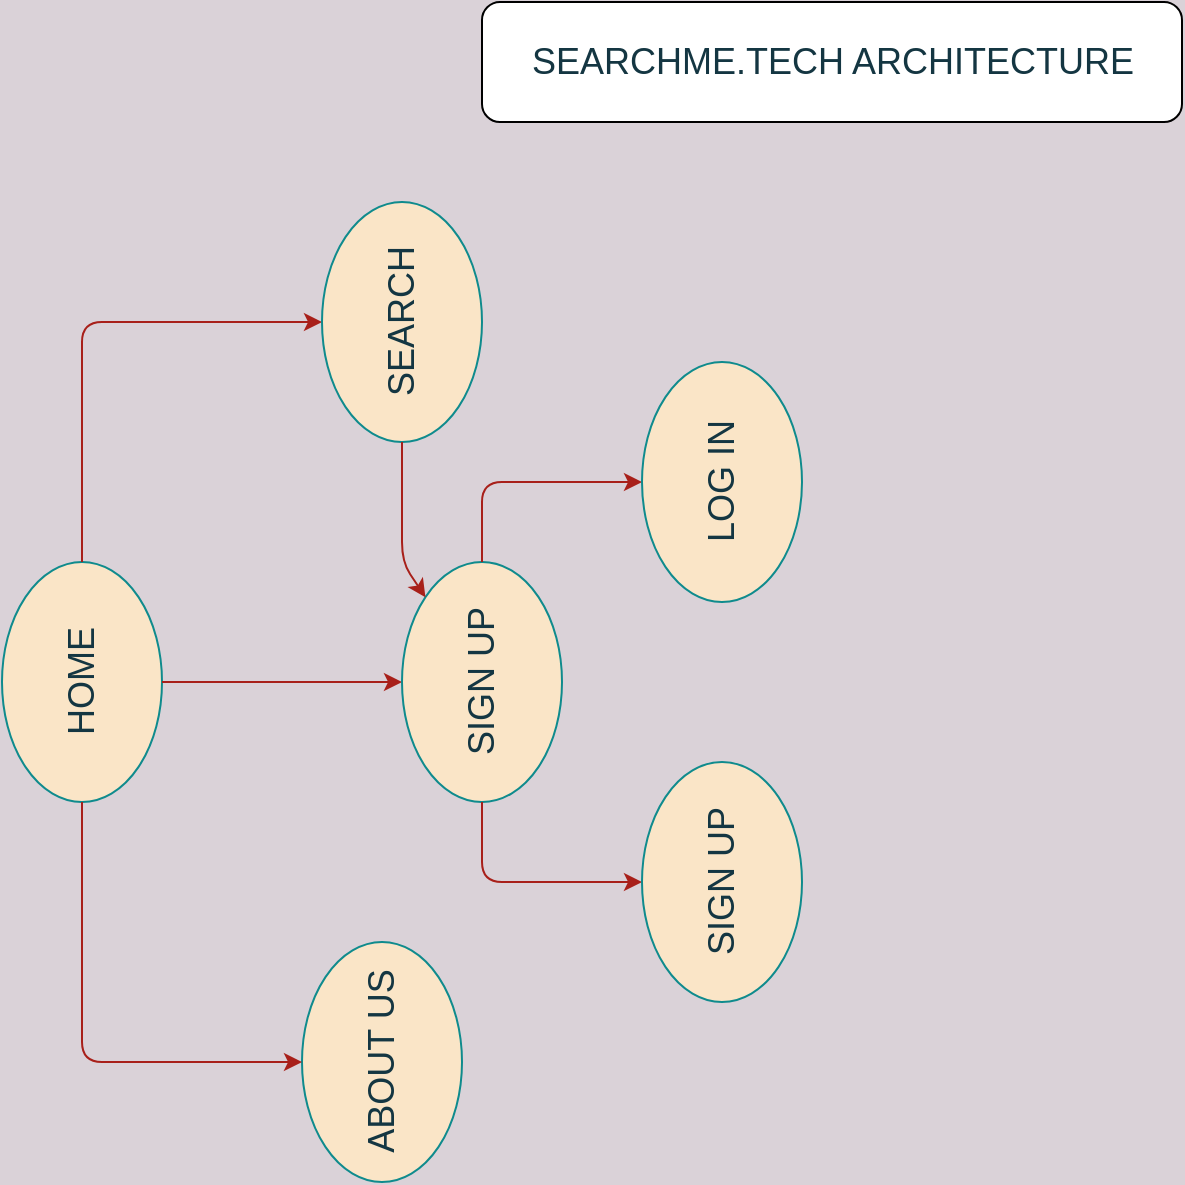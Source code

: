 <mxfile version="14.8.0" type="github">
  <diagram id="9FoNY3okzOBrGsZRDrC6" name="Page-1">
    <mxGraphModel dx="868" dy="536" grid="1" gridSize="10" guides="1" tooltips="1" connect="1" arrows="1" fold="1" page="1" pageScale="1" pageWidth="850" pageHeight="1100" background="#DAD2D8" math="0" shadow="0">
      <root>
        <mxCell id="0" />
        <mxCell id="1" parent="0" />
        <mxCell id="q-MH4yraOHK4n5ChblBy-10" value="" style="group;rotation=-90;fontColor=#143642;" parent="1" vertex="1" connectable="0">
          <mxGeometry x="20" y="320" width="120" height="80" as="geometry" />
        </mxCell>
        <mxCell id="q-MH4yraOHK4n5ChblBy-6" value="" style="ellipse;whiteSpace=wrap;html=1;fontSize=18;rotation=-90;fillColor=#FAE5C7;strokeColor=#0F8B8D;fontColor=#143642;" parent="q-MH4yraOHK4n5ChblBy-10" vertex="1">
          <mxGeometry width="120" height="80" as="geometry" />
        </mxCell>
        <mxCell id="q-MH4yraOHK4n5ChblBy-3" value="HOME" style="text;html=1;resizable=0;autosize=1;align=center;verticalAlign=middle;points=[];fillColor=none;strokeColor=none;fontSize=18;rotation=-90;textDirection=rtl;fontColor=#143642;" parent="q-MH4yraOHK4n5ChblBy-10" vertex="1">
          <mxGeometry x="25" y="25" width="70" height="30" as="geometry" />
        </mxCell>
        <mxCell id="q-MH4yraOHK4n5ChblBy-12" value="" style="endArrow=classic;html=1;fontSize=18;strokeColor=#A8201A;fontColor=#143642;labelBackgroundColor=#DAD2D8;" parent="1" edge="1">
          <mxGeometry width="50" height="50" relative="1" as="geometry">
            <mxPoint x="80" y="300" as="sourcePoint" />
            <mxPoint x="200" y="180" as="targetPoint" />
            <Array as="points">
              <mxPoint x="80" y="180" />
            </Array>
          </mxGeometry>
        </mxCell>
        <mxCell id="q-MH4yraOHK4n5ChblBy-13" value="" style="group;rotation=-90;fontColor=#143642;" parent="1" vertex="1" connectable="0">
          <mxGeometry x="170" y="510" width="120" height="80" as="geometry" />
        </mxCell>
        <mxCell id="q-MH4yraOHK4n5ChblBy-14" value="" style="ellipse;whiteSpace=wrap;html=1;fontSize=18;rotation=-90;fillColor=#FAE5C7;strokeColor=#0F8B8D;fontColor=#143642;" parent="q-MH4yraOHK4n5ChblBy-13" vertex="1">
          <mxGeometry width="120" height="80" as="geometry" />
        </mxCell>
        <mxCell id="q-MH4yraOHK4n5ChblBy-15" value="ABOUT US" style="text;html=1;resizable=0;autosize=1;align=center;verticalAlign=middle;points=[];fillColor=none;strokeColor=none;fontSize=18;rotation=-90;textDirection=rtl;fontColor=#143642;" parent="q-MH4yraOHK4n5ChblBy-13" vertex="1">
          <mxGeometry x="5" y="25" width="110" height="30" as="geometry" />
        </mxCell>
        <mxCell id="q-MH4yraOHK4n5ChblBy-16" value="" style="endArrow=classic;html=1;fontSize=18;exitX=0;exitY=0.5;exitDx=0;exitDy=0;strokeColor=#A8201A;fontColor=#143642;labelBackgroundColor=#DAD2D8;" parent="1" source="q-MH4yraOHK4n5ChblBy-6" edge="1">
          <mxGeometry width="50" height="50" relative="1" as="geometry">
            <mxPoint x="90" y="620" as="sourcePoint" />
            <mxPoint x="190" y="550" as="targetPoint" />
            <Array as="points">
              <mxPoint x="80" y="550" />
            </Array>
          </mxGeometry>
        </mxCell>
        <mxCell id="q-MH4yraOHK4n5ChblBy-17" value="" style="group;rotation=-90;fontColor=#143642;" parent="1" vertex="1" connectable="0">
          <mxGeometry x="180" y="140" width="120" height="80" as="geometry" />
        </mxCell>
        <mxCell id="q-MH4yraOHK4n5ChblBy-18" value="" style="ellipse;whiteSpace=wrap;html=1;fontSize=18;rotation=-90;fillColor=#FAE5C7;strokeColor=#0F8B8D;fontColor=#143642;" parent="q-MH4yraOHK4n5ChblBy-17" vertex="1">
          <mxGeometry width="120" height="80" as="geometry" />
        </mxCell>
        <mxCell id="q-MH4yraOHK4n5ChblBy-19" value="SEARCH" style="text;html=1;resizable=0;autosize=1;align=center;verticalAlign=middle;points=[];fillColor=none;strokeColor=none;fontSize=18;rotation=-90;textDirection=rtl;fontColor=#143642;" parent="q-MH4yraOHK4n5ChblBy-17" vertex="1">
          <mxGeometry x="15" y="25" width="90" height="30" as="geometry" />
        </mxCell>
        <mxCell id="q-MH4yraOHK4n5ChblBy-20" value="" style="endArrow=classic;html=1;fontSize=18;exitX=0.5;exitY=1;exitDx=0;exitDy=0;strokeColor=#A8201A;fontColor=#143642;labelBackgroundColor=#DAD2D8;" parent="1" source="q-MH4yraOHK4n5ChblBy-6" edge="1">
          <mxGeometry width="50" height="50" relative="1" as="geometry">
            <mxPoint x="400" y="380" as="sourcePoint" />
            <mxPoint x="240" y="360" as="targetPoint" />
          </mxGeometry>
        </mxCell>
        <mxCell id="q-MH4yraOHK4n5ChblBy-21" value="" style="group;rotation=-90;fontColor=#143642;" parent="1" vertex="1" connectable="0">
          <mxGeometry x="220" y="320" width="120" height="80" as="geometry" />
        </mxCell>
        <mxCell id="q-MH4yraOHK4n5ChblBy-22" value="" style="ellipse;whiteSpace=wrap;html=1;fontSize=18;rotation=-90;fillColor=#FAE5C7;strokeColor=#0F8B8D;fontColor=#143642;" parent="q-MH4yraOHK4n5ChblBy-21" vertex="1">
          <mxGeometry width="120" height="80" as="geometry" />
        </mxCell>
        <mxCell id="q-MH4yraOHK4n5ChblBy-23" value="SIGN UP" style="text;html=1;resizable=0;autosize=1;align=center;verticalAlign=middle;points=[];fillColor=none;strokeColor=none;fontSize=18;rotation=-90;textDirection=rtl;fontColor=#143642;" parent="q-MH4yraOHK4n5ChblBy-21" vertex="1">
          <mxGeometry x="15" y="25" width="90" height="30" as="geometry" />
        </mxCell>
        <mxCell id="q-MH4yraOHK4n5ChblBy-24" value="" style="endArrow=classic;html=1;fontSize=18;exitX=1;exitY=0.5;exitDx=0;exitDy=0;strokeColor=#A8201A;fontColor=#143642;labelBackgroundColor=#DAD2D8;" parent="1" source="q-MH4yraOHK4n5ChblBy-22" edge="1">
          <mxGeometry width="50" height="50" relative="1" as="geometry">
            <mxPoint x="400" y="380" as="sourcePoint" />
            <mxPoint x="360" y="260" as="targetPoint" />
            <Array as="points">
              <mxPoint x="280" y="260" />
            </Array>
          </mxGeometry>
        </mxCell>
        <mxCell id="q-MH4yraOHK4n5ChblBy-25" value="" style="endArrow=classic;html=1;fontSize=18;strokeColor=#A8201A;fontColor=#143642;labelBackgroundColor=#DAD2D8;" parent="1" edge="1">
          <mxGeometry width="50" height="50" relative="1" as="geometry">
            <mxPoint x="280" y="420" as="sourcePoint" />
            <mxPoint x="360" y="460" as="targetPoint" />
            <Array as="points">
              <mxPoint x="280" y="460" />
            </Array>
          </mxGeometry>
        </mxCell>
        <mxCell id="q-MH4yraOHK4n5ChblBy-27" value="" style="group;rotation=-90;fontColor=#143642;" parent="1" vertex="1" connectable="0">
          <mxGeometry x="340" y="220" width="120" height="80" as="geometry" />
        </mxCell>
        <mxCell id="q-MH4yraOHK4n5ChblBy-28" value="" style="ellipse;whiteSpace=wrap;html=1;fontSize=18;rotation=-90;fillColor=#FAE5C7;strokeColor=#0F8B8D;fontColor=#143642;" parent="q-MH4yraOHK4n5ChblBy-27" vertex="1">
          <mxGeometry width="120" height="80" as="geometry" />
        </mxCell>
        <mxCell id="q-MH4yraOHK4n5ChblBy-29" value="LOG IN" style="text;html=1;resizable=0;autosize=1;align=center;verticalAlign=middle;points=[];fillColor=none;strokeColor=none;fontSize=18;rotation=-90;textDirection=rtl;fontColor=#143642;" parent="q-MH4yraOHK4n5ChblBy-27" vertex="1">
          <mxGeometry x="20" y="25" width="80" height="30" as="geometry" />
        </mxCell>
        <mxCell id="q-MH4yraOHK4n5ChblBy-30" value="" style="group;rotation=-90;fontColor=#143642;" parent="1" vertex="1" connectable="0">
          <mxGeometry x="340" y="420" width="120" height="80" as="geometry" />
        </mxCell>
        <mxCell id="q-MH4yraOHK4n5ChblBy-31" value="" style="ellipse;whiteSpace=wrap;html=1;fontSize=18;rotation=-90;fillColor=#FAE5C7;strokeColor=#0F8B8D;fontColor=#143642;" parent="q-MH4yraOHK4n5ChblBy-30" vertex="1">
          <mxGeometry width="120" height="80" as="geometry" />
        </mxCell>
        <mxCell id="q-MH4yraOHK4n5ChblBy-32" value="SIGN UP" style="text;html=1;resizable=0;autosize=1;align=center;verticalAlign=middle;points=[];fillColor=none;strokeColor=none;fontSize=18;rotation=-90;textDirection=rtl;fontColor=#143642;" parent="q-MH4yraOHK4n5ChblBy-30" vertex="1">
          <mxGeometry x="15" y="25" width="90" height="30" as="geometry" />
        </mxCell>
        <mxCell id="q-MH4yraOHK4n5ChblBy-34" value="" style="endArrow=classic;html=1;fontColor=#143642;strokeColor=#A8201A;fillColor=#FAE5C7;exitX=0;exitY=0.5;exitDx=0;exitDy=0;entryX=1;entryY=0;entryDx=0;entryDy=0;" parent="1" source="q-MH4yraOHK4n5ChblBy-18" target="q-MH4yraOHK4n5ChblBy-22" edge="1">
          <mxGeometry width="50" height="50" relative="1" as="geometry">
            <mxPoint x="400" y="380" as="sourcePoint" />
            <mxPoint x="230" y="330" as="targetPoint" />
            <Array as="points">
              <mxPoint x="240" y="300" />
            </Array>
          </mxGeometry>
        </mxCell>
        <mxCell id="q7uwL0bINR3Yt27rcFCA-1" value="" style="rounded=1;whiteSpace=wrap;html=1;" vertex="1" parent="1">
          <mxGeometry x="280" y="20" width="350" height="60" as="geometry" />
        </mxCell>
        <mxCell id="q7uwL0bINR3Yt27rcFCA-2" value="SEARCHME.TECH ARCHITECTURE" style="text;html=1;resizable=0;autosize=1;align=center;verticalAlign=middle;points=[];fillColor=none;strokeColor=none;fontSize=18;rotation=0;textDirection=rtl;fontColor=#143642;" vertex="1" parent="1">
          <mxGeometry x="295" y="35" width="320" height="30" as="geometry" />
        </mxCell>
      </root>
    </mxGraphModel>
  </diagram>
</mxfile>

